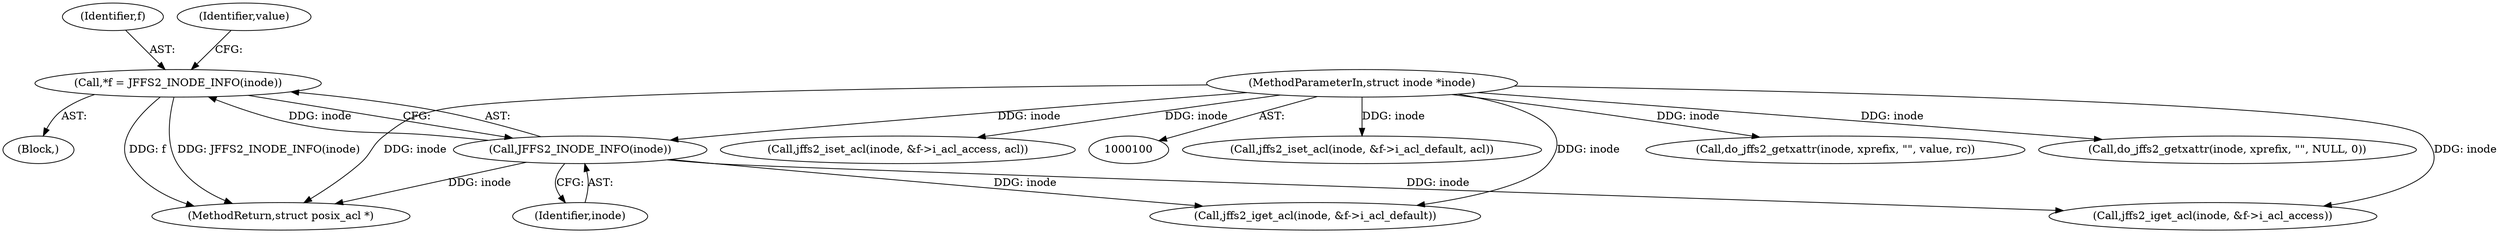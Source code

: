 digraph "0_infradead_9ed437c50d89eabae763dd422579f73fdebf288d@pointer" {
"1000105" [label="(Call,*f = JFFS2_INODE_INFO(inode))"];
"1000107" [label="(Call,JFFS2_INODE_INFO(inode))"];
"1000101" [label="(MethodParameterIn,struct inode *inode)"];
"1000258" [label="(MethodReturn,struct posix_acl *)"];
"1000248" [label="(Call,jffs2_iset_acl(inode, &f->i_acl_default, acl))"];
"1000189" [label="(Call,do_jffs2_getxattr(inode, xprefix, \"\", value, rc))"];
"1000122" [label="(Call,jffs2_iget_acl(inode, &f->i_acl_access))"];
"1000107" [label="(Call,JFFS2_INODE_INFO(inode))"];
"1000164" [label="(Call,do_jffs2_getxattr(inode, xprefix, \"\", NULL, 0))"];
"1000103" [label="(Block,)"];
"1000239" [label="(Call,jffs2_iset_acl(inode, &f->i_acl_access, acl))"];
"1000106" [label="(Identifier,f)"];
"1000112" [label="(Identifier,value)"];
"1000105" [label="(Call,*f = JFFS2_INODE_INFO(inode))"];
"1000101" [label="(MethodParameterIn,struct inode *inode)"];
"1000141" [label="(Call,jffs2_iget_acl(inode, &f->i_acl_default))"];
"1000108" [label="(Identifier,inode)"];
"1000105" -> "1000103"  [label="AST: "];
"1000105" -> "1000107"  [label="CFG: "];
"1000106" -> "1000105"  [label="AST: "];
"1000107" -> "1000105"  [label="AST: "];
"1000112" -> "1000105"  [label="CFG: "];
"1000105" -> "1000258"  [label="DDG: JFFS2_INODE_INFO(inode)"];
"1000105" -> "1000258"  [label="DDG: f"];
"1000107" -> "1000105"  [label="DDG: inode"];
"1000107" -> "1000108"  [label="CFG: "];
"1000108" -> "1000107"  [label="AST: "];
"1000107" -> "1000258"  [label="DDG: inode"];
"1000101" -> "1000107"  [label="DDG: inode"];
"1000107" -> "1000122"  [label="DDG: inode"];
"1000107" -> "1000141"  [label="DDG: inode"];
"1000101" -> "1000100"  [label="AST: "];
"1000101" -> "1000258"  [label="DDG: inode"];
"1000101" -> "1000122"  [label="DDG: inode"];
"1000101" -> "1000141"  [label="DDG: inode"];
"1000101" -> "1000164"  [label="DDG: inode"];
"1000101" -> "1000189"  [label="DDG: inode"];
"1000101" -> "1000239"  [label="DDG: inode"];
"1000101" -> "1000248"  [label="DDG: inode"];
}
